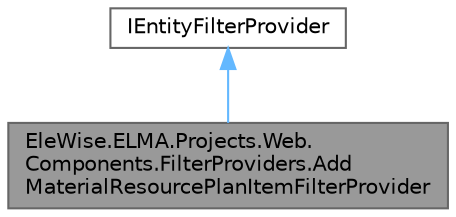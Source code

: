 digraph "EleWise.ELMA.Projects.Web.Components.FilterProviders.AddMaterialResourcePlanItemFilterProvider"
{
 // LATEX_PDF_SIZE
  bgcolor="transparent";
  edge [fontname=Helvetica,fontsize=10,labelfontname=Helvetica,labelfontsize=10];
  node [fontname=Helvetica,fontsize=10,shape=box,height=0.2,width=0.4];
  Node1 [id="Node000001",label="EleWise.ELMA.Projects.Web.\lComponents.FilterProviders.Add\lMaterialResourcePlanItemFilterProvider",height=0.2,width=0.4,color="gray40", fillcolor="grey60", style="filled", fontcolor="black",tooltip="Провайдер для фильтрации материальных ресурсов при добавлении в план проекта."];
  Node2 -> Node1 [id="edge1_Node000001_Node000002",dir="back",color="steelblue1",style="solid",tooltip=" "];
  Node2 [id="Node000002",label="IEntityFilterProvider",height=0.2,width=0.4,color="gray40", fillcolor="white", style="filled",tooltip=" "];
}
